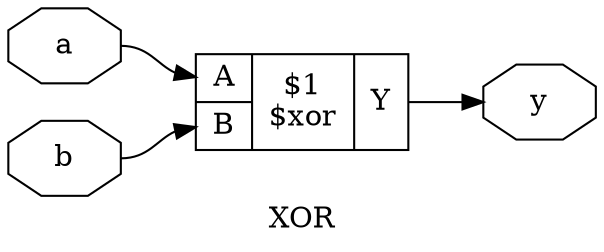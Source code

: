 digraph "XOR" {
label="XOR";
rankdir="LR";
remincross=true;
n1 [ shape=octagon, label="a", color="black", fontcolor="black"];
n2 [ shape=octagon, label="b", color="black", fontcolor="black"];
n3 [ shape=octagon, label="y", color="black", fontcolor="black"];
c7 [ shape=record, label="{{<p4> A|<p5> B}|$1\n$xor|{<p6> Y}}",  ];
n1:e -> c7:p4:w [color="black", fontcolor="black", label=""];
n2:e -> c7:p5:w [color="black", fontcolor="black", label=""];
c7:p6:e -> n3:w [color="black", fontcolor="black", label=""];
}
